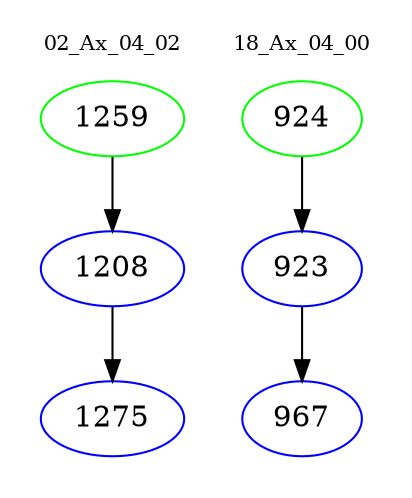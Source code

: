 digraph{
subgraph cluster_0 {
color = white
label = "02_Ax_04_02";
fontsize=10;
T0_1259 [label="1259", color="green"]
T0_1259 -> T0_1208 [color="black"]
T0_1208 [label="1208", color="blue"]
T0_1208 -> T0_1275 [color="black"]
T0_1275 [label="1275", color="blue"]
}
subgraph cluster_1 {
color = white
label = "18_Ax_04_00";
fontsize=10;
T1_924 [label="924", color="green"]
T1_924 -> T1_923 [color="black"]
T1_923 [label="923", color="blue"]
T1_923 -> T1_967 [color="black"]
T1_967 [label="967", color="blue"]
}
}
